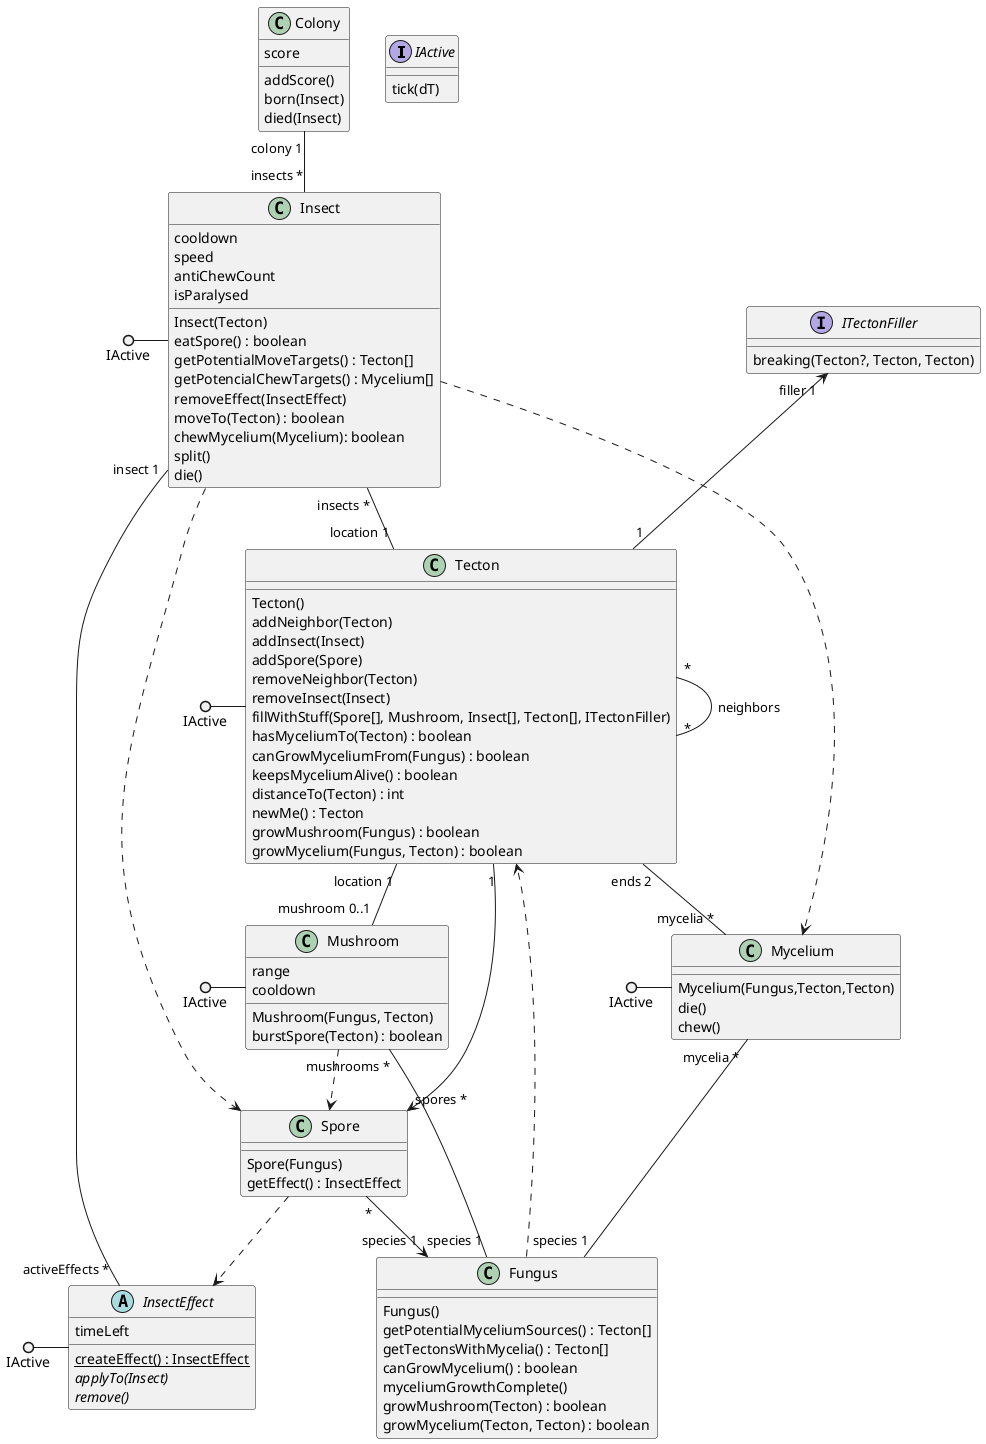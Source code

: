 @startuml classes
interface IActive {
    tick(dT)
}
class Tecton {
    Tecton()
    addNeighbor(Tecton)
    addInsect(Insect)
    addSpore(Spore)
    removeNeighbor(Tecton)
    removeInsect(Insect)
    fillWithStuff(Spore[], Mushroom, Insect[], Tecton[], ITectonFiller)
    hasMyceliumTo(Tecton) : boolean
    canGrowMyceliumFrom(Fungus) : boolean
    keepsMyceliumAlive() : boolean
    distanceTo(Tecton) : int
    newMe() : Tecton
    growMushroom(Fungus) : boolean
    growMycelium(Fungus, Tecton) : boolean
}
class Fungus {
    Fungus()
    getPotentialMyceliumSources() : Tecton[]
    getTectonsWithMycelia() : Tecton[]
    canGrowMycelium() : boolean
    myceliumGrowthComplete()
    growMushroom(Tecton) : boolean
    growMycelium(Tecton, Tecton) : boolean
}
class Mycelium {
    Mycelium(Fungus,Tecton,Tecton)
    die()
    chew()
}
class Mushroom {
    range
    cooldown
    Mushroom(Fungus, Tecton)
    burstSpore(Tecton) : boolean
}
class Spore {
    Spore(Fungus)
    getEffect() : InsectEffect
}
class Insect {
    cooldown
    speed
    antiChewCount
    isParalysed
    Insect(Tecton)
    eatSpore() : boolean
    getPotentialMoveTargets() : Tecton[]
    getPotencialChewTargets() : Mycelium[]
    removeEffect(InsectEffect)
    moveTo(Tecton) : boolean
    chewMycelium(Mycelium): boolean
    split()
    die()
}
abstract InsectEffect {
    timeLeft
    {static} createEffect() : InsectEffect
    {abstract} applyTo(Insect)
    {abstract} remove()
}

IActive ()- Tecton
IActive ()- Mushroom
IActive ()- Mycelium
IActive ()- Insect
IActive ()- InsectEffect

Tecton "*" -- "*" Tecton : neighbors
Tecton "ends 2" -- "mycelia *" Mycelium
Tecton "1" --> "spores *" Spore
Tecton "location 1" -- "mushroom 0..1" Mushroom

Mycelium "mycelia *" -- "species 1" Fungus
Insect "insect 1" -- "activeEffects *" InsectEffect
Insect "insects *" -- "location 1" Tecton
Fungus "species 1" -- "mushrooms *" Mushroom
Spore "*" --> "species 1" Fungus

Fungus ..> Tecton
Spore ..> InsectEffect
Insect ..> Mycelium
Insect ..> Spore
Mushroom ..> Spore



'Added after view design
'TODO fix this diagram, add missing stuff
class Colony{
    score
    addScore()
    born(Insect)
    died(Insect)
}

Colony "colony 1" -- "insects *" Insect

interface ITectonFiller{
    breaking(Tecton?, Tecton, Tecton)
} 
ITectonFiller "filler 1" <-- "1" Tecton

@enduml